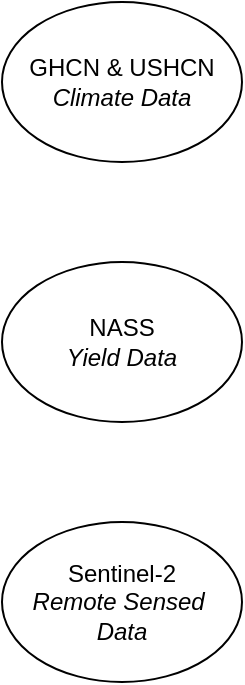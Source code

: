 <mxfile version="24.8.3">
  <diagram name="Page-1" id="vfbkcY4Gi17bTfxKo3uT">
    <mxGraphModel dx="940" dy="598" grid="1" gridSize="10" guides="1" tooltips="1" connect="1" arrows="1" fold="1" page="1" pageScale="1" pageWidth="850" pageHeight="1100" math="0" shadow="0">
      <root>
        <mxCell id="0" />
        <mxCell id="1" parent="0" />
        <mxCell id="UoAFQML_uXqkqZoglKYE-1" value="GHCN &amp;amp; USHCN&lt;div&gt;&lt;i&gt;Climate Data&lt;/i&gt;&lt;/div&gt;" style="ellipse;whiteSpace=wrap;html=1;" vertex="1" parent="1">
          <mxGeometry x="110" y="120" width="120" height="80" as="geometry" />
        </mxCell>
        <mxCell id="UoAFQML_uXqkqZoglKYE-2" value="NASS&lt;div&gt;&lt;i&gt;Yield Data&lt;/i&gt;&lt;/div&gt;" style="ellipse;whiteSpace=wrap;html=1;" vertex="1" parent="1">
          <mxGeometry x="110" y="250" width="120" height="80" as="geometry" />
        </mxCell>
        <mxCell id="UoAFQML_uXqkqZoglKYE-3" value="Sentinel-2&lt;div&gt;&lt;i&gt;Remote Sensed&amp;nbsp;&lt;/i&gt;&lt;/div&gt;&lt;div&gt;&lt;i&gt;Data&lt;/i&gt;&lt;/div&gt;" style="ellipse;whiteSpace=wrap;html=1;" vertex="1" parent="1">
          <mxGeometry x="110" y="380" width="120" height="80" as="geometry" />
        </mxCell>
      </root>
    </mxGraphModel>
  </diagram>
</mxfile>

